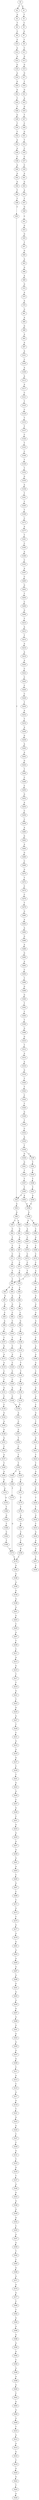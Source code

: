 strict digraph  {
	S0 -> S1 [ label = A ];
	S0 -> S2 [ label = T ];
	S1 -> S3 [ label = T ];
	S2 -> S4 [ label = A ];
	S3 -> S5 [ label = C ];
	S4 -> S6 [ label = T ];
	S5 -> S7 [ label = G ];
	S6 -> S8 [ label = C ];
	S7 -> S9 [ label = T ];
	S8 -> S10 [ label = C ];
	S9 -> S11 [ label = C ];
	S10 -> S12 [ label = A ];
	S11 -> S13 [ label = G ];
	S12 -> S14 [ label = A ];
	S13 -> S15 [ label = G ];
	S14 -> S16 [ label = G ];
	S15 -> S17 [ label = G ];
	S16 -> S18 [ label = A ];
	S17 -> S19 [ label = T ];
	S18 -> S20 [ label = G ];
	S19 -> S21 [ label = G ];
	S20 -> S22 [ label = G ];
	S21 -> S23 [ label = A ];
	S22 -> S24 [ label = T ];
	S23 -> S25 [ label = G ];
	S24 -> S26 [ label = T ];
	S25 -> S27 [ label = T ];
	S26 -> S28 [ label = G ];
	S27 -> S29 [ label = C ];
	S28 -> S30 [ label = T ];
	S29 -> S31 [ label = G ];
	S30 -> S32 [ label = T ];
	S31 -> S33 [ label = T ];
	S32 -> S34 [ label = A ];
	S33 -> S35 [ label = C ];
	S34 -> S36 [ label = A ];
	S35 -> S37 [ label = C ];
	S36 -> S38 [ label = C ];
	S37 -> S39 [ label = C ];
	S38 -> S40 [ label = A ];
	S39 -> S41 [ label = A ];
	S40 -> S42 [ label = A ];
	S41 -> S43 [ label = G ];
	S42 -> S44 [ label = A ];
	S43 -> S45 [ label = A ];
	S44 -> S46 [ label = T ];
	S45 -> S47 [ label = T ];
	S46 -> S48 [ label = T ];
	S47 -> S49 [ label = G ];
	S48 -> S50 [ label = T ];
	S49 -> S51 [ label = C ];
	S50 -> S52 [ label = T ];
	S51 -> S53 [ label = G ];
	S52 -> S54 [ label = G ];
	S53 -> S55 [ label = G ];
	S54 -> S56 [ label = G ];
	S55 -> S57 [ label = T ];
	S56 -> S58 [ label = A ];
	S56 -> S59 [ label = C ];
	S57 -> S60 [ label = G ];
	S58 -> S61 [ label = G ];
	S59 -> S62 [ label = C ];
	S60 -> S63 [ label = A ];
	S61 -> S64 [ label = A ];
	S62 -> S65 [ label = T ];
	S63 -> S66 [ label = G ];
	S64 -> S67 [ label = C ];
	S65 -> S68 [ label = T ];
	S66 -> S69 [ label = A ];
	S67 -> S70 [ label = C ];
	S68 -> S71 [ label = C ];
	S69 -> S72 [ label = G ];
	S70 -> S73 [ label = C ];
	S71 -> S74 [ label = C ];
	S72 -> S75 [ label = A ];
	S73 -> S76 [ label = C ];
	S74 -> S77 [ label = T ];
	S75 -> S78 [ label = A ];
	S76 -> S79 [ label = T ];
	S77 -> S80 [ label = T ];
	S78 -> S81 [ label = G ];
	S79 -> S82 [ label = A ];
	S80 -> S83 [ label = G ];
	S80 -> S84 [ label = A ];
	S81 -> S85 [ label = A ];
	S82 -> S86 [ label = G ];
	S83 -> S87 [ label = G ];
	S84 -> S88 [ label = A ];
	S85 -> S89 [ label = G ];
	S86 -> S90 [ label = G ];
	S87 -> S91 [ label = A ];
	S88 -> S92 [ label = G ];
	S89 -> S93 [ label = A ];
	S90 -> S94 [ label = C ];
	S91 -> S95 [ label = C ];
	S92 -> S96 [ label = C ];
	S93 -> S97 [ label = A ];
	S94 -> S98 [ label = G ];
	S95 -> S99 [ label = A ];
	S96 -> S100 [ label = C ];
	S97 -> S101 [ label = A ];
	S98 -> S102 [ label = T ];
	S99 -> S103 [ label = T ];
	S100 -> S104 [ label = A ];
	S101 -> S105 [ label = C ];
	S102 -> S106 [ label = C ];
	S103 -> S107 [ label = T ];
	S104 -> S108 [ label = T ];
	S105 -> S109 [ label = A ];
	S106 -> S110 [ label = G ];
	S107 -> S111 [ label = G ];
	S108 -> S112 [ label = C ];
	S109 -> S113 [ label = A ];
	S110 -> S114 [ label = C ];
	S111 -> S115 [ label = A ];
	S112 -> S116 [ label = A ];
	S113 -> S117 [ label = A ];
	S114 -> S118 [ label = T ];
	S115 -> S119 [ label = A ];
	S116 -> S120 [ label = C ];
	S117 -> S121 [ label = C ];
	S118 -> S122 [ label = T ];
	S119 -> S123 [ label = C ];
	S120 -> S124 [ label = C ];
	S121 -> S125 [ label = T ];
	S122 -> S126 [ label = C ];
	S123 -> S127 [ label = T ];
	S124 -> S128 [ label = C ];
	S125 -> S129 [ label = C ];
	S126 -> S130 [ label = A ];
	S127 -> S131 [ label = G ];
	S128 -> S132 [ label = A ];
	S129 -> S133 [ label = T ];
	S130 -> S134 [ label = C ];
	S131 -> S135 [ label = C ];
	S132 -> S136 [ label = C ];
	S133 -> S137 [ label = T ];
	S134 -> S138 [ label = A ];
	S135 -> S139 [ label = C ];
	S136 -> S138 [ label = A ];
	S137 -> S140 [ label = C ];
	S138 -> S141 [ label = A ];
	S139 -> S142 [ label = G ];
	S140 -> S143 [ label = T ];
	S141 -> S144 [ label = C ];
	S142 -> S145 [ label = A ];
	S143 -> S146 [ label = C ];
	S144 -> S147 [ label = C ];
	S145 -> S148 [ label = G ];
	S146 -> S149 [ label = T ];
	S147 -> S150 [ label = T ];
	S148 -> S151 [ label = G ];
	S149 -> S152 [ label = T ];
	S150 -> S153 [ label = C ];
	S151 -> S154 [ label = C ];
	S152 -> S155 [ label = G ];
	S153 -> S156 [ label = T ];
	S154 -> S157 [ label = A ];
	S155 -> S158 [ label = A ];
	S156 -> S159 [ label = T ];
	S157 -> S160 [ label = T ];
	S158 -> S161 [ label = T ];
	S159 -> S162 [ label = T ];
	S159 -> S163 [ label = A ];
	S160 -> S164 [ label = A ];
	S161 -> S165 [ label = T ];
	S162 -> S166 [ label = C ];
	S163 -> S167 [ label = C ];
	S164 -> S168 [ label = G ];
	S165 -> S169 [ label = T ];
	S166 -> S170 [ label = T ];
	S167 -> S171 [ label = C ];
	S168 -> S172 [ label = A ];
	S169 -> S173 [ label = C ];
	S170 -> S174 [ label = G ];
	S171 -> S175 [ label = T ];
	S172 -> S176 [ label = A ];
	S173 -> S177 [ label = A ];
	S174 -> S178 [ label = T ];
	S175 -> S179 [ label = T ];
	S176 -> S180 [ label = T ];
	S177 -> S181 [ label = T ];
	S178 -> S182 [ label = A ];
	S179 -> S183 [ label = A ];
	S180 -> S184 [ label = G ];
	S181 -> S185 [ label = C ];
	S182 -> S186 [ label = A ];
	S183 -> S187 [ label = G ];
	S184 -> S188 [ label = T ];
	S185 -> S189 [ label = A ];
	S186 -> S190 [ label = A ];
	S187 -> S191 [ label = C ];
	S188 -> S192 [ label = C ];
	S189 -> S193 [ label = C ];
	S190 -> S194 [ label = G ];
	S191 -> S195 [ label = T ];
	S192 -> S196 [ label = T ];
	S193 -> S197 [ label = A ];
	S194 -> S198 [ label = A ];
	S195 -> S199 [ label = G ];
	S196 -> S174 [ label = G ];
	S197 -> S200 [ label = C ];
	S198 -> S201 [ label = A ];
	S199 -> S178 [ label = T ];
	S200 -> S202 [ label = G ];
	S201 -> S203 [ label = G ];
	S202 -> S204 [ label = T ];
	S203 -> S205 [ label = C ];
	S204 -> S206 [ label = C ];
	S205 -> S207 [ label = A ];
	S206 -> S208 [ label = G ];
	S207 -> S209 [ label = T ];
	S208 -> S210 [ label = T ];
	S209 -> S211 [ label = C ];
	S210 -> S212 [ label = A ];
	S211 -> S213 [ label = A ];
	S212 -> S214 [ label = T ];
	S213 -> S215 [ label = G ];
	S214 -> S216 [ label = A ];
	S215 -> S217 [ label = T ];
	S216 -> S218 [ label = A ];
	S217 -> S219 [ label = T ];
	S218 -> S220 [ label = A ];
	S219 -> S221 [ label = G ];
	S220 -> S222 [ label = C ];
	S221 -> S223 [ label = T ];
	S222 -> S224 [ label = C ];
	S223 -> S225 [ label = G ];
	S224 -> S226 [ label = C ];
	S225 -> S227 [ label = A ];
	S226 -> S228 [ label = C ];
	S227 -> S229 [ label = T ];
	S228 -> S230 [ label = T ];
	S229 -> S231 [ label = C ];
	S230 -> S232 [ label = A ];
	S231 -> S233 [ label = G ];
	S232 -> S234 [ label = T ];
	S233 -> S235 [ label = G ];
	S234 -> S236 [ label = A ];
	S235 -> S237 [ label = G ];
	S236 -> S238 [ label = G ];
	S237 -> S239 [ label = C ];
	S238 -> S240 [ label = A ];
	S239 -> S241 [ label = T ];
	S240 -> S242 [ label = A ];
	S241 -> S243 [ label = G ];
	S242 -> S244 [ label = G ];
	S243 -> S245 [ label = A ];
	S244 -> S246 [ label = T ];
	S245 -> S247 [ label = C ];
	S246 -> S248 [ label = C ];
	S247 -> S249 [ label = G ];
	S248 -> S250 [ label = C ];
	S249 -> S251 [ label = C ];
	S250 -> S252 [ label = G ];
	S251 -> S253 [ label = G ];
	S252 -> S254 [ label = A ];
	S253 -> S255 [ label = G ];
	S254 -> S256 [ label = C ];
	S255 -> S257 [ label = A ];
	S256 -> S258 [ label = C ];
	S257 -> S259 [ label = A ];
	S258 -> S260 [ label = A ];
	S259 -> S261 [ label = G ];
	S260 -> S262 [ label = G ];
	S261 -> S263 [ label = A ];
	S262 -> S264 [ label = A ];
	S263 -> S265 [ label = C ];
	S264 -> S266 [ label = G ];
	S265 -> S267 [ label = G ];
	S266 -> S268 [ label = C ];
	S267 -> S269 [ label = C ];
	S268 -> S270 [ label = G ];
	S269 -> S271 [ label = C ];
	S270 -> S272 [ label = T ];
	S271 -> S273 [ label = G ];
	S272 -> S274 [ label = C ];
	S273 -> S275 [ label = C ];
	S274 -> S276 [ label = C ];
	S275 -> S277 [ label = G ];
	S276 -> S278 [ label = T ];
	S277 -> S279 [ label = A ];
	S278 -> S280 [ label = G ];
	S279 -> S281 [ label = A ];
	S280 -> S282 [ label = A ];
	S281 -> S283 [ label = A ];
	S282 -> S284 [ label = A ];
	S283 -> S285 [ label = A ];
	S284 -> S286 [ label = G ];
	S285 -> S287 [ label = A ];
	S286 -> S288 [ label = A ];
	S287 -> S289 [ label = A ];
	S288 -> S290 [ label = G ];
	S289 -> S291 [ label = G ];
	S290 -> S292 [ label = A ];
	S291 -> S293 [ label = A ];
	S292 -> S294 [ label = C ];
	S293 -> S295 [ label = A ];
	S294 -> S296 [ label = T ];
	S295 -> S297 [ label = G ];
	S296 -> S298 [ label = G ];
	S297 -> S299 [ label = A ];
	S298 -> S300 [ label = G ];
	S299 -> S301 [ label = G ];
	S300 -> S302 [ label = T ];
	S301 -> S303 [ label = A ];
	S302 -> S304 [ label = T ];
	S303 -> S305 [ label = G ];
	S304 -> S306 [ label = T ];
	S305 -> S307 [ label = G ];
	S306 -> S308 [ label = G ];
	S307 -> S309 [ label = A ];
	S308 -> S310 [ label = G ];
	S309 -> S311 [ label = C ];
	S310 -> S312 [ label = T ];
	S311 -> S313 [ label = A ];
	S312 -> S314 [ label = A ];
	S313 -> S315 [ label = C ];
	S314 -> S316 [ label = A ];
	S315 -> S317 [ label = G ];
	S316 -> S318 [ label = G ];
	S317 -> S319 [ label = G ];
	S318 -> S320 [ label = T ];
	S319 -> S321 [ label = T ];
	S320 -> S322 [ label = T ];
	S321 -> S323 [ label = G ];
	S322 -> S324 [ label = C ];
	S323 -> S325 [ label = A ];
	S324 -> S326 [ label = T ];
	S325 -> S327 [ label = C ];
	S326 -> S328 [ label = G ];
	S327 -> S329 [ label = C ];
	S328 -> S330 [ label = T ];
	S329 -> S331 [ label = G ];
	S330 -> S332 [ label = C ];
	S331 -> S333 [ label = T ];
	S332 -> S334 [ label = A ];
	S333 -> S335 [ label = G ];
	S334 -> S336 [ label = T ];
	S335 -> S337 [ label = T ];
	S336 -> S338 [ label = G ];
	S336 -> S339 [ label = C ];
	S337 -> S340 [ label = A ];
	S338 -> S341 [ label = G ];
	S339 -> S342 [ label = T ];
	S340 -> S343 [ label = G ];
	S341 -> S344 [ label = T ];
	S342 -> S345 [ label = C ];
	S343 -> S346 [ label = A ];
	S344 -> S347 [ label = T ];
	S345 -> S348 [ label = T ];
	S346 -> S349 [ label = G ];
	S347 -> S350 [ label = T ];
	S348 -> S351 [ label = T ];
	S349 -> S352 [ label = A ];
	S350 -> S52 [ label = T ];
	S350 -> S353 [ label = A ];
	S351 -> S354 [ label = A ];
	S352 -> S355 [ label = C ];
	S353 -> S356 [ label = G ];
	S354 -> S356 [ label = G ];
	S355 -> S357 [ label = A ];
	S356 -> S358 [ label = G ];
	S357 -> S359 [ label = A ];
	S358 -> S360 [ label = T ];
	S358 -> S361 [ label = A ];
	S359 -> S362 [ label = T ];
	S360 -> S363 [ label = C ];
	S361 -> S364 [ label = A ];
	S362 -> S365 [ label = C ];
	S363 -> S366 [ label = G ];
	S364 -> S367 [ label = C ];
	S365 -> S368 [ label = A ];
	S366 -> S369 [ label = C ];
	S367 -> S370 [ label = A ];
	S368 -> S371 [ label = A ];
	S369 -> S372 [ label = C ];
	S370 -> S373 [ label = C ];
	S371 -> S374 [ label = A ];
	S372 -> S375 [ label = C ];
	S373 -> S376 [ label = C ];
	S374 -> S377 [ label = G ];
	S375 -> S378 [ label = A ];
	S376 -> S379 [ label = T ];
	S377 -> S380 [ label = C ];
	S378 -> S381 [ label = T ];
	S379 -> S80 [ label = T ];
	S380 -> S382 [ label = T ];
	S381 -> S383 [ label = G ];
	S382 -> S384 [ label = G ];
	S383 -> S385 [ label = G ];
	S384 -> S386 [ label = A ];
	S385 -> S387 [ label = G ];
	S386 -> S388 [ label = A ];
	S387 -> S389 [ label = A ];
	S388 -> S390 [ label = A ];
	S389 -> S391 [ label = G ];
	S390 -> S392 [ label = A ];
	S391 -> S393 [ label = T ];
	S392 -> S394 [ label = C ];
	S393 -> S395 [ label = C ];
	S394 -> S396 [ label = A ];
	S395 -> S397 [ label = A ];
	S396 -> S398 [ label = A ];
	S397 -> S399 [ label = A ];
	S398 -> S400 [ label = A ];
	S399 -> S401 [ label = A ];
	S400 -> S402 [ label = C ];
	S401 -> S403 [ label = C ];
	S402 -> S404 [ label = A ];
	S403 -> S405 [ label = A ];
	S404 -> S406 [ label = A ];
	S405 -> S407 [ label = A ];
	S406 -> S408 [ label = G ];
	S407 -> S409 [ label = A ];
	S408 -> S410 [ label = T ];
	S409 -> S411 [ label = C ];
	S410 -> S412 [ label = A ];
	S411 -> S413 [ label = G ];
	S412 -> S414 [ label = A ];
	S413 -> S415 [ label = T ];
	S414 -> S416 [ label = G ];
	S415 -> S417 [ label = C ];
	S416 -> S418 [ label = C ];
	S417 -> S419 [ label = G ];
	S418 -> S420 [ label = G ];
	S419 -> S421 [ label = T ];
	S420 -> S422 [ label = G ];
	S421 -> S423 [ label = T ];
	S422 -> S424 [ label = T ];
	S423 -> S425 [ label = T ];
	S424 -> S426 [ label = A ];
	S425 -> S427 [ label = A ];
	S427 -> S428 [ label = A ];
	S428 -> S429 [ label = C ];
	S429 -> S430 [ label = T ];
	S430 -> S431 [ label = T ];
	S431 -> S432 [ label = G ];
	S432 -> S433 [ label = T ];
	S433 -> S434 [ label = G ];
	S434 -> S435 [ label = A ];
	S435 -> S436 [ label = G ];
	S436 -> S437 [ label = T ];
	S437 -> S438 [ label = A ];
}

